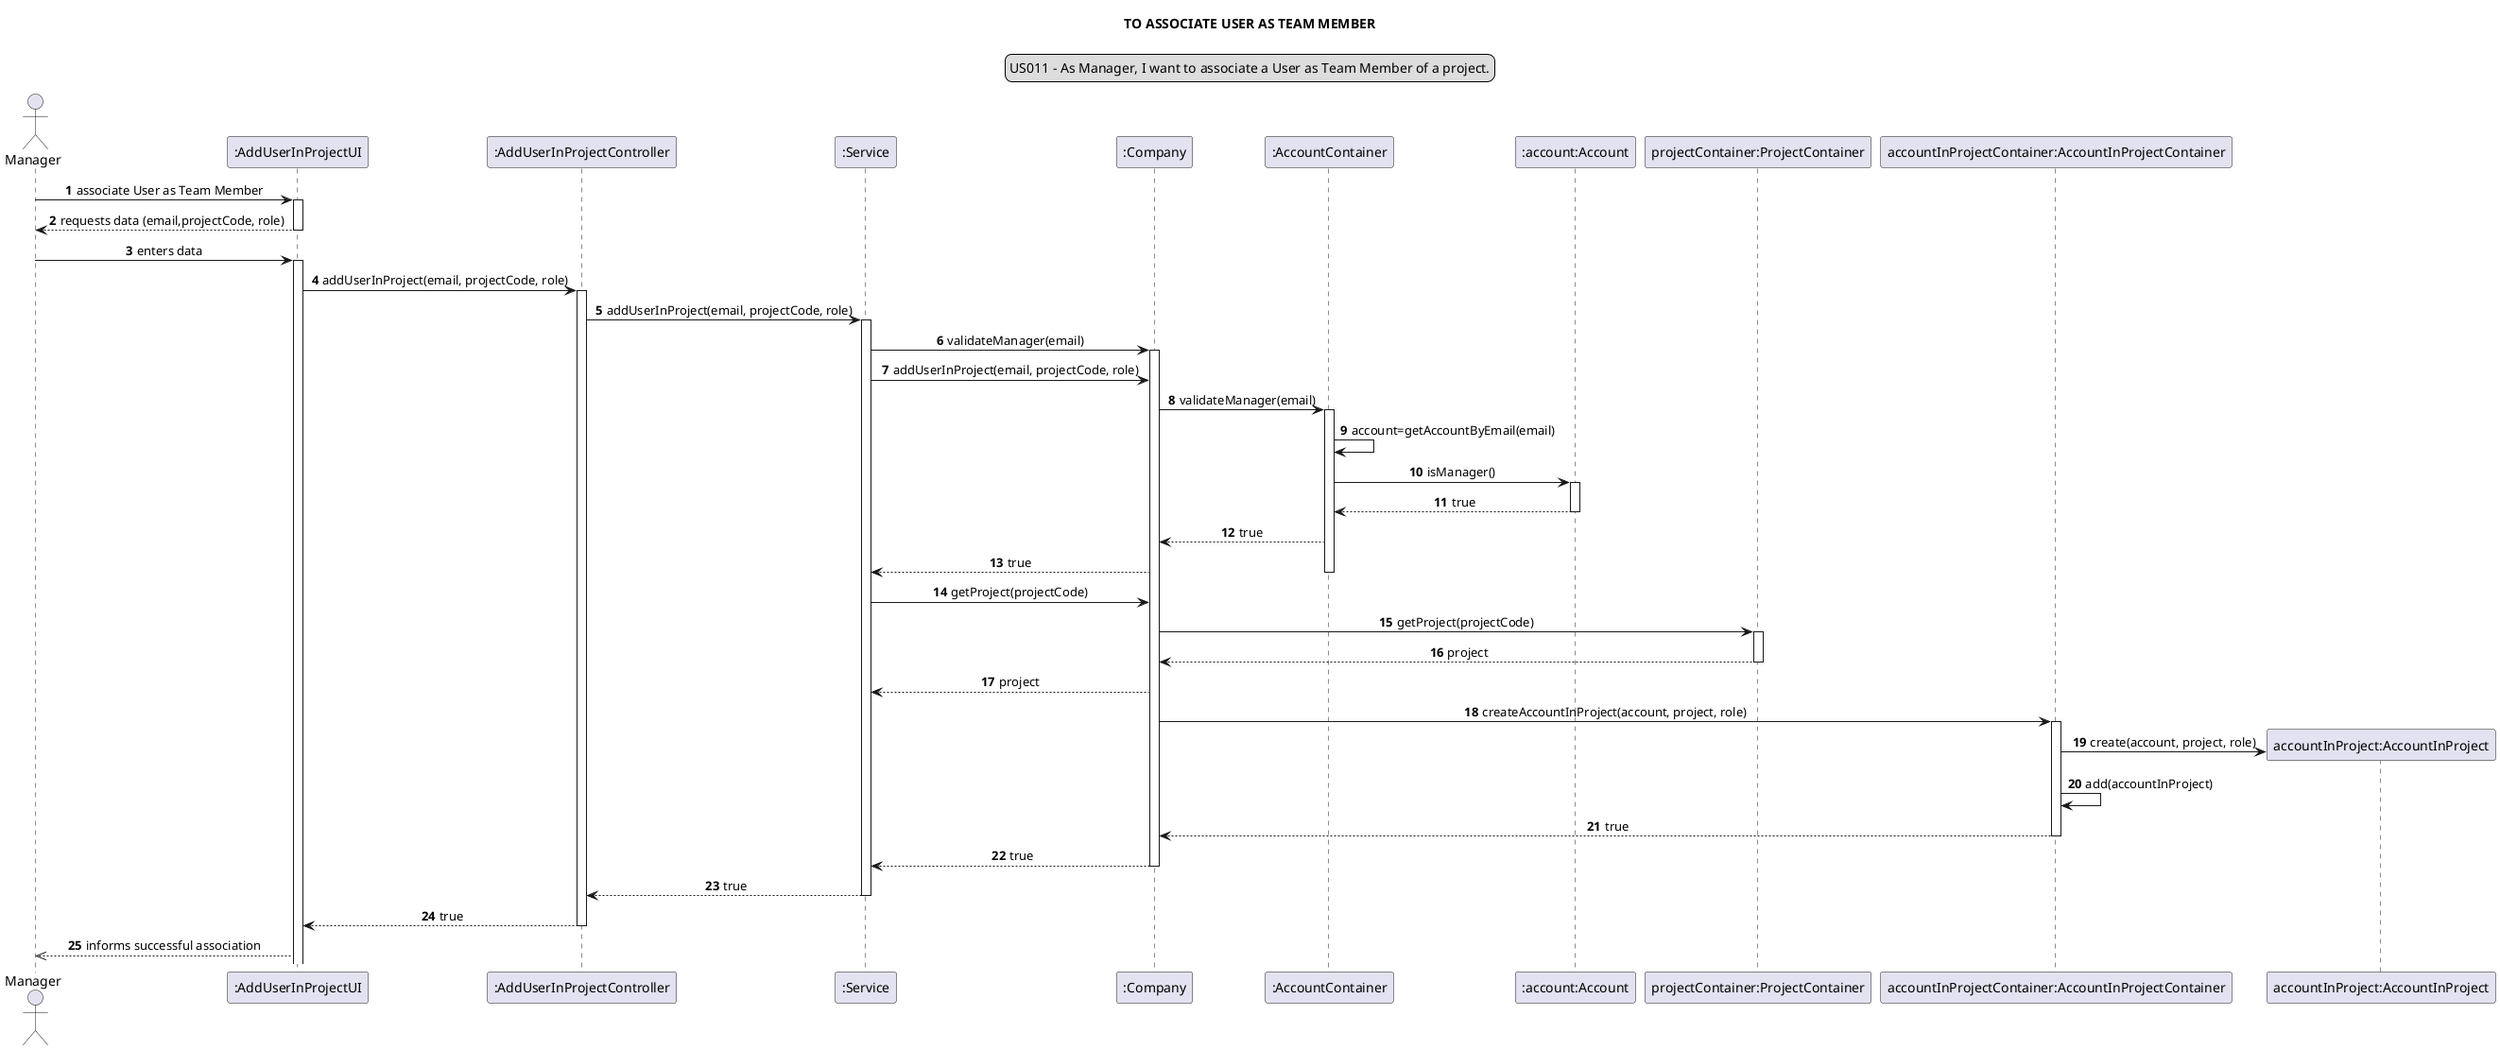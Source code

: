 @startuml

skinparam sequenceMessageAlign center
title TO ASSOCIATE USER AS TEAM MEMBER
legend top
US011 - As Manager, I want to associate a User as Team Member of a project.
end legend
autonumber

actor Manager
participant ":AddUserInProjectUI" as ui
participant ":AddUserInProjectController" as controller
participant ":Service" as ser
participant ":Company" as company
participant ":AccountContainer" as acccontainer
participant ":account:Account" as acc
participant "projectContainer:ProjectContainer" as pcontainer
participant "accountInProjectContainer:AccountInProjectContainer" as accinprojcont
participant "accountInProject:AccountInProject" as accinproj


Manager -> ui:  associate User as Team Member
activate ui
Manager <-- ui:  requests data (email,projectCode, role)
deactivate ui
Manager -> ui:  enters data
activate ui
ui -> controller: addUserInProject(email, projectCode, role)
activate controller
controller -> ser: addUserInProject(email, projectCode, role)
activate ser
company <- ser: validateManager(email)
activate company
company <- ser: addUserInProject(email, projectCode, role)
company -> acccontainer: validateManager(email)
activate acccontainer
acccontainer -> acccontainer: account=getAccountByEmail(email)
acccontainer -> acc: isManager()
activate acc
acccontainer <-- acc: true
deactivate acc
acccontainer --> company: true
company --> ser: true
deactivate acccontainer
ser -> company: getProject(projectCode)
company -> pcontainer:getProject(projectCode)
activate pcontainer
company <-- pcontainer: project
deactivate pcontainer
ser <-- company: project
accinprojcont <- company: createAccountInProject(account, project, role)
activate accinprojcont
create accinproj
accinprojcont -> accinproj: create(account, project, role)
'https://stackoverflow.com/questions/27001842/how-to-draw-calls-from-constructors-in-uml-sequence-diagrams

accinprojcont -> accinprojcont: add(accountInProject)
accinprojcont --> company: true
deactivate accinprojcont
company --> ser: true
deactivate company
ser --> controller: true
deactivate ser
controller --> ui: true
deactivate controller
ui -->> Manager: informs successful association
@enduml